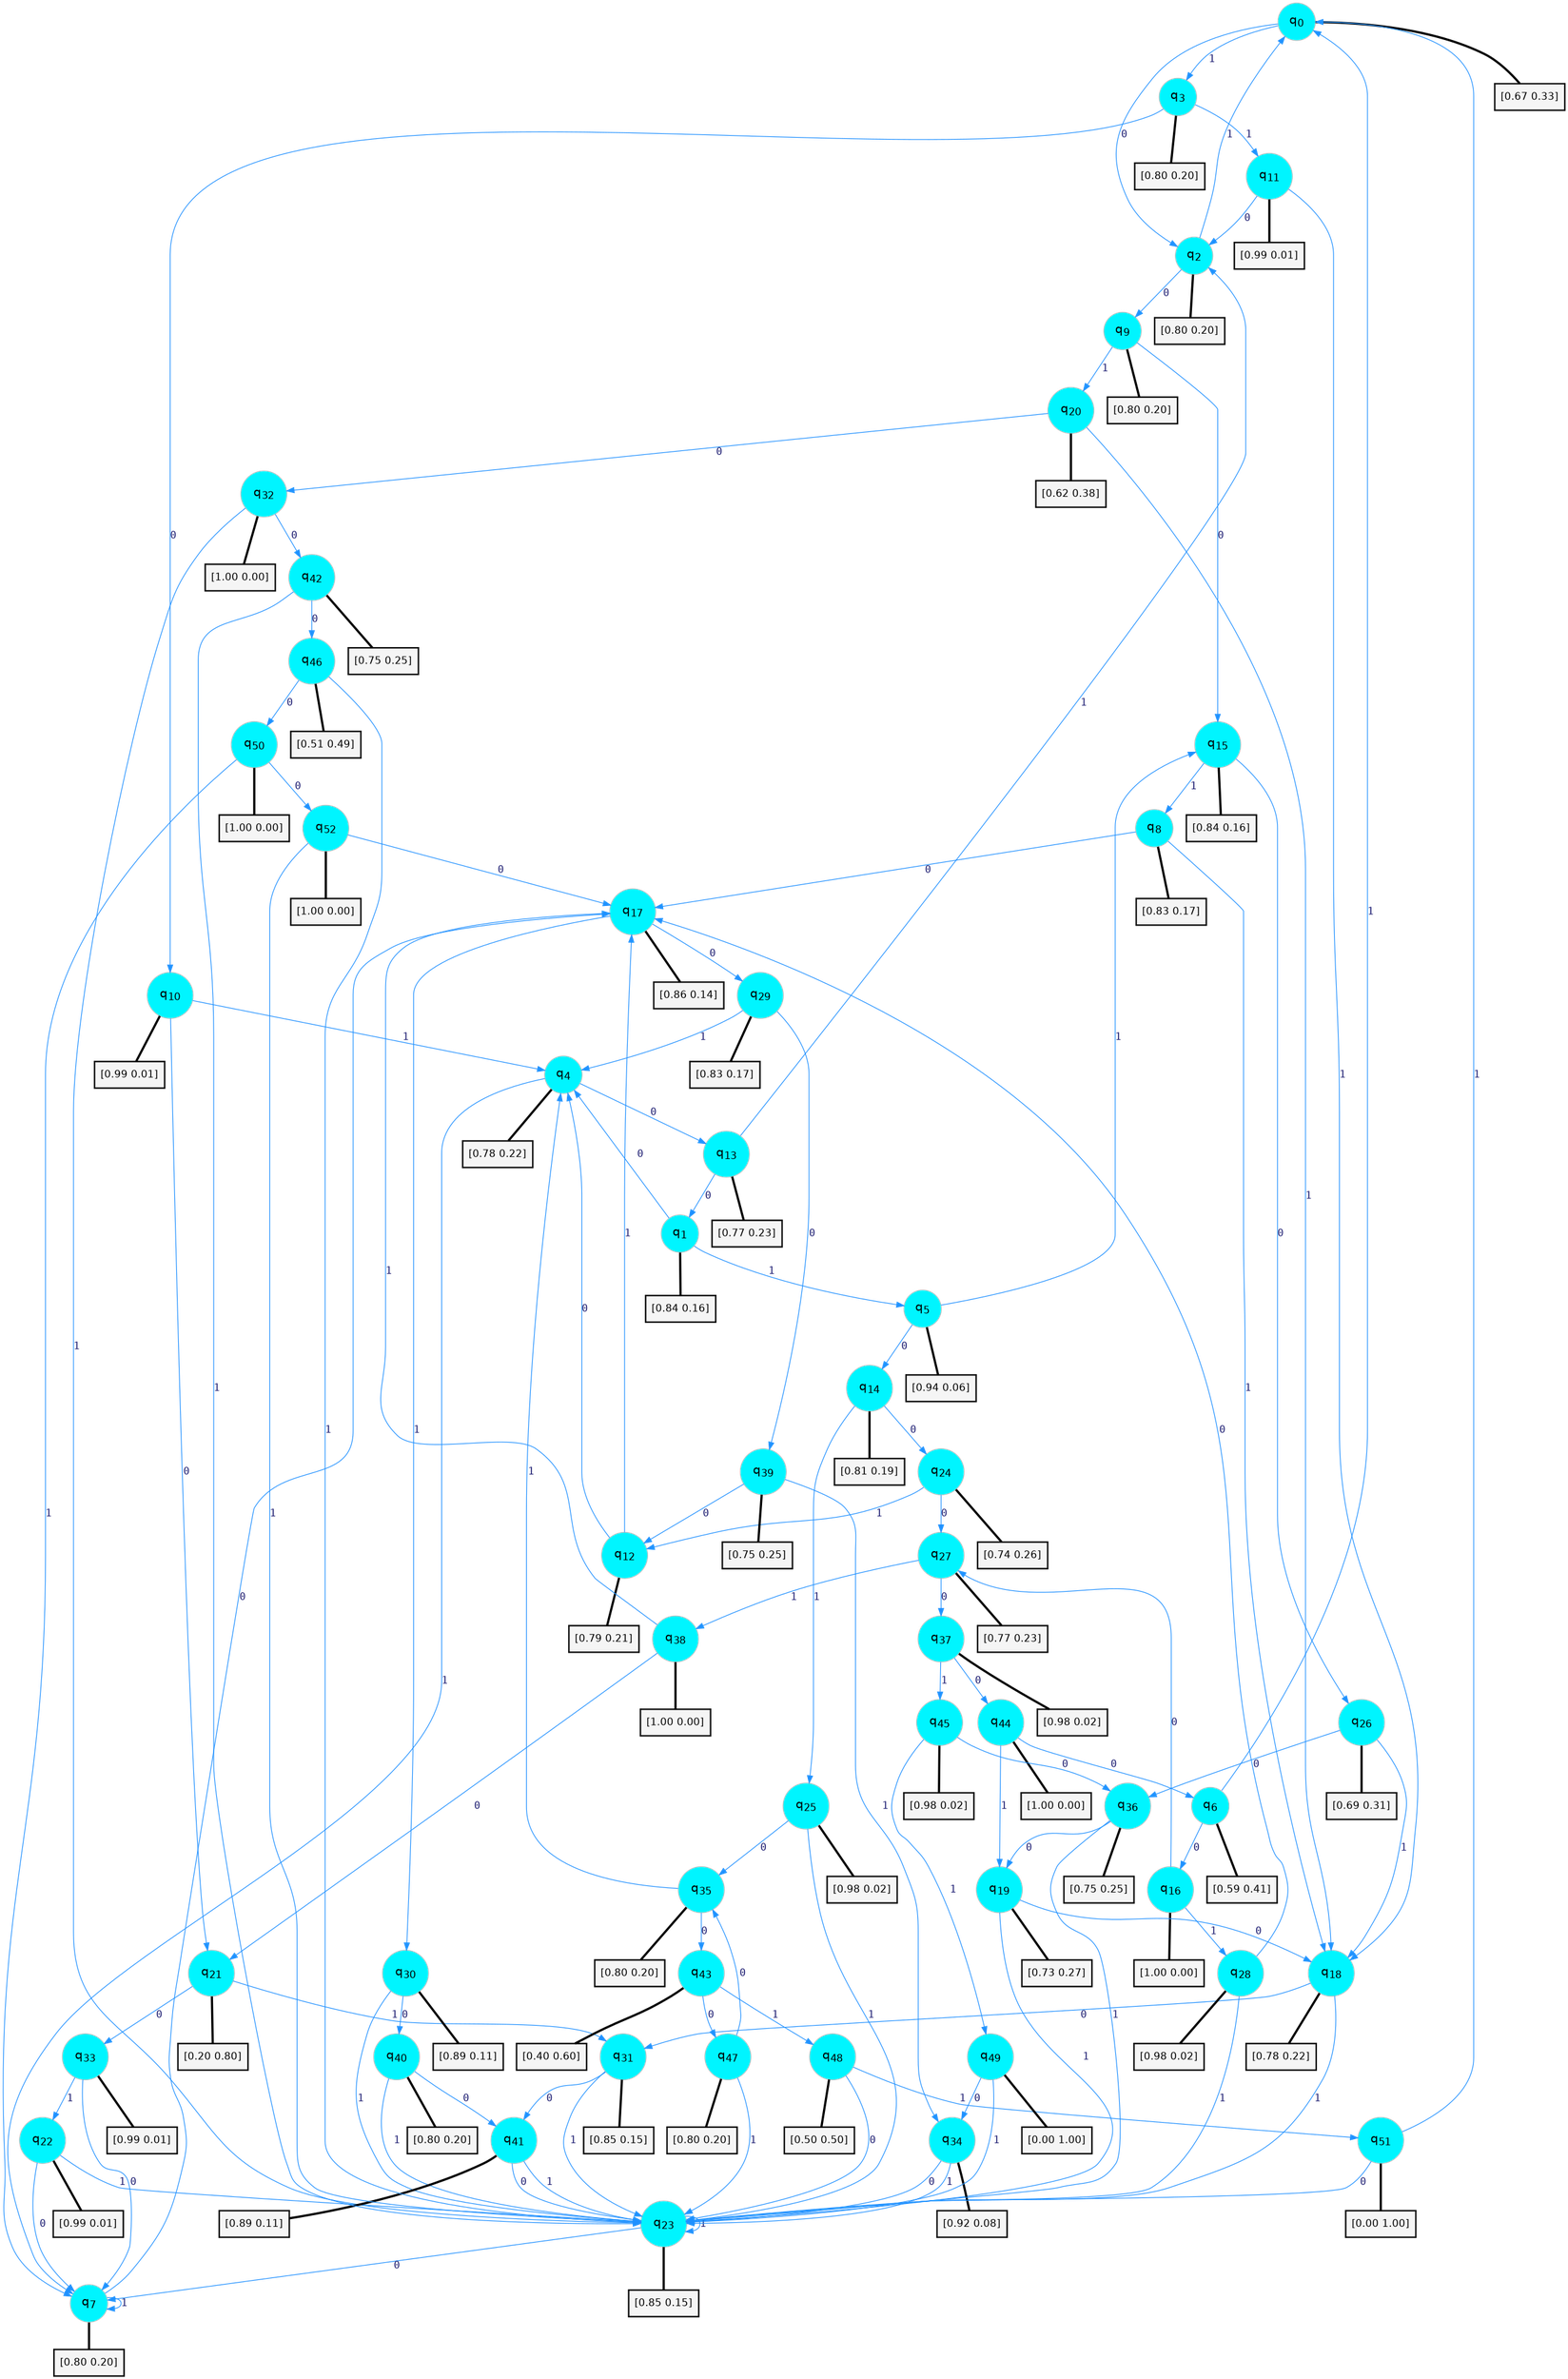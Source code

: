 digraph G {
graph [
bgcolor=transparent, dpi=300, rankdir=TD, size="40,25"];
node [
color=gray, fillcolor=turquoise1, fontcolor=black, fontname=Helvetica, fontsize=16, fontweight=bold, shape=circle, style=filled];
edge [
arrowsize=1, color=dodgerblue1, fontcolor=midnightblue, fontname=courier, fontweight=bold, penwidth=1, style=solid, weight=20];
0[label=<q<SUB>0</SUB>>];
1[label=<q<SUB>1</SUB>>];
2[label=<q<SUB>2</SUB>>];
3[label=<q<SUB>3</SUB>>];
4[label=<q<SUB>4</SUB>>];
5[label=<q<SUB>5</SUB>>];
6[label=<q<SUB>6</SUB>>];
7[label=<q<SUB>7</SUB>>];
8[label=<q<SUB>8</SUB>>];
9[label=<q<SUB>9</SUB>>];
10[label=<q<SUB>10</SUB>>];
11[label=<q<SUB>11</SUB>>];
12[label=<q<SUB>12</SUB>>];
13[label=<q<SUB>13</SUB>>];
14[label=<q<SUB>14</SUB>>];
15[label=<q<SUB>15</SUB>>];
16[label=<q<SUB>16</SUB>>];
17[label=<q<SUB>17</SUB>>];
18[label=<q<SUB>18</SUB>>];
19[label=<q<SUB>19</SUB>>];
20[label=<q<SUB>20</SUB>>];
21[label=<q<SUB>21</SUB>>];
22[label=<q<SUB>22</SUB>>];
23[label=<q<SUB>23</SUB>>];
24[label=<q<SUB>24</SUB>>];
25[label=<q<SUB>25</SUB>>];
26[label=<q<SUB>26</SUB>>];
27[label=<q<SUB>27</SUB>>];
28[label=<q<SUB>28</SUB>>];
29[label=<q<SUB>29</SUB>>];
30[label=<q<SUB>30</SUB>>];
31[label=<q<SUB>31</SUB>>];
32[label=<q<SUB>32</SUB>>];
33[label=<q<SUB>33</SUB>>];
34[label=<q<SUB>34</SUB>>];
35[label=<q<SUB>35</SUB>>];
36[label=<q<SUB>36</SUB>>];
37[label=<q<SUB>37</SUB>>];
38[label=<q<SUB>38</SUB>>];
39[label=<q<SUB>39</SUB>>];
40[label=<q<SUB>40</SUB>>];
41[label=<q<SUB>41</SUB>>];
42[label=<q<SUB>42</SUB>>];
43[label=<q<SUB>43</SUB>>];
44[label=<q<SUB>44</SUB>>];
45[label=<q<SUB>45</SUB>>];
46[label=<q<SUB>46</SUB>>];
47[label=<q<SUB>47</SUB>>];
48[label=<q<SUB>48</SUB>>];
49[label=<q<SUB>49</SUB>>];
50[label=<q<SUB>50</SUB>>];
51[label=<q<SUB>51</SUB>>];
52[label=<q<SUB>52</SUB>>];
53[label="[0.67 0.33]", shape=box,fontcolor=black, fontname=Helvetica, fontsize=14, penwidth=2, fillcolor=whitesmoke,color=black];
54[label="[0.84 0.16]", shape=box,fontcolor=black, fontname=Helvetica, fontsize=14, penwidth=2, fillcolor=whitesmoke,color=black];
55[label="[0.80 0.20]", shape=box,fontcolor=black, fontname=Helvetica, fontsize=14, penwidth=2, fillcolor=whitesmoke,color=black];
56[label="[0.80 0.20]", shape=box,fontcolor=black, fontname=Helvetica, fontsize=14, penwidth=2, fillcolor=whitesmoke,color=black];
57[label="[0.78 0.22]", shape=box,fontcolor=black, fontname=Helvetica, fontsize=14, penwidth=2, fillcolor=whitesmoke,color=black];
58[label="[0.94 0.06]", shape=box,fontcolor=black, fontname=Helvetica, fontsize=14, penwidth=2, fillcolor=whitesmoke,color=black];
59[label="[0.59 0.41]", shape=box,fontcolor=black, fontname=Helvetica, fontsize=14, penwidth=2, fillcolor=whitesmoke,color=black];
60[label="[0.80 0.20]", shape=box,fontcolor=black, fontname=Helvetica, fontsize=14, penwidth=2, fillcolor=whitesmoke,color=black];
61[label="[0.83 0.17]", shape=box,fontcolor=black, fontname=Helvetica, fontsize=14, penwidth=2, fillcolor=whitesmoke,color=black];
62[label="[0.80 0.20]", shape=box,fontcolor=black, fontname=Helvetica, fontsize=14, penwidth=2, fillcolor=whitesmoke,color=black];
63[label="[0.99 0.01]", shape=box,fontcolor=black, fontname=Helvetica, fontsize=14, penwidth=2, fillcolor=whitesmoke,color=black];
64[label="[0.99 0.01]", shape=box,fontcolor=black, fontname=Helvetica, fontsize=14, penwidth=2, fillcolor=whitesmoke,color=black];
65[label="[0.79 0.21]", shape=box,fontcolor=black, fontname=Helvetica, fontsize=14, penwidth=2, fillcolor=whitesmoke,color=black];
66[label="[0.77 0.23]", shape=box,fontcolor=black, fontname=Helvetica, fontsize=14, penwidth=2, fillcolor=whitesmoke,color=black];
67[label="[0.81 0.19]", shape=box,fontcolor=black, fontname=Helvetica, fontsize=14, penwidth=2, fillcolor=whitesmoke,color=black];
68[label="[0.84 0.16]", shape=box,fontcolor=black, fontname=Helvetica, fontsize=14, penwidth=2, fillcolor=whitesmoke,color=black];
69[label="[1.00 0.00]", shape=box,fontcolor=black, fontname=Helvetica, fontsize=14, penwidth=2, fillcolor=whitesmoke,color=black];
70[label="[0.86 0.14]", shape=box,fontcolor=black, fontname=Helvetica, fontsize=14, penwidth=2, fillcolor=whitesmoke,color=black];
71[label="[0.78 0.22]", shape=box,fontcolor=black, fontname=Helvetica, fontsize=14, penwidth=2, fillcolor=whitesmoke,color=black];
72[label="[0.73 0.27]", shape=box,fontcolor=black, fontname=Helvetica, fontsize=14, penwidth=2, fillcolor=whitesmoke,color=black];
73[label="[0.62 0.38]", shape=box,fontcolor=black, fontname=Helvetica, fontsize=14, penwidth=2, fillcolor=whitesmoke,color=black];
74[label="[0.20 0.80]", shape=box,fontcolor=black, fontname=Helvetica, fontsize=14, penwidth=2, fillcolor=whitesmoke,color=black];
75[label="[0.99 0.01]", shape=box,fontcolor=black, fontname=Helvetica, fontsize=14, penwidth=2, fillcolor=whitesmoke,color=black];
76[label="[0.85 0.15]", shape=box,fontcolor=black, fontname=Helvetica, fontsize=14, penwidth=2, fillcolor=whitesmoke,color=black];
77[label="[0.74 0.26]", shape=box,fontcolor=black, fontname=Helvetica, fontsize=14, penwidth=2, fillcolor=whitesmoke,color=black];
78[label="[0.98 0.02]", shape=box,fontcolor=black, fontname=Helvetica, fontsize=14, penwidth=2, fillcolor=whitesmoke,color=black];
79[label="[0.69 0.31]", shape=box,fontcolor=black, fontname=Helvetica, fontsize=14, penwidth=2, fillcolor=whitesmoke,color=black];
80[label="[0.77 0.23]", shape=box,fontcolor=black, fontname=Helvetica, fontsize=14, penwidth=2, fillcolor=whitesmoke,color=black];
81[label="[0.98 0.02]", shape=box,fontcolor=black, fontname=Helvetica, fontsize=14, penwidth=2, fillcolor=whitesmoke,color=black];
82[label="[0.83 0.17]", shape=box,fontcolor=black, fontname=Helvetica, fontsize=14, penwidth=2, fillcolor=whitesmoke,color=black];
83[label="[0.89 0.11]", shape=box,fontcolor=black, fontname=Helvetica, fontsize=14, penwidth=2, fillcolor=whitesmoke,color=black];
84[label="[0.85 0.15]", shape=box,fontcolor=black, fontname=Helvetica, fontsize=14, penwidth=2, fillcolor=whitesmoke,color=black];
85[label="[1.00 0.00]", shape=box,fontcolor=black, fontname=Helvetica, fontsize=14, penwidth=2, fillcolor=whitesmoke,color=black];
86[label="[0.99 0.01]", shape=box,fontcolor=black, fontname=Helvetica, fontsize=14, penwidth=2, fillcolor=whitesmoke,color=black];
87[label="[0.92 0.08]", shape=box,fontcolor=black, fontname=Helvetica, fontsize=14, penwidth=2, fillcolor=whitesmoke,color=black];
88[label="[0.80 0.20]", shape=box,fontcolor=black, fontname=Helvetica, fontsize=14, penwidth=2, fillcolor=whitesmoke,color=black];
89[label="[0.75 0.25]", shape=box,fontcolor=black, fontname=Helvetica, fontsize=14, penwidth=2, fillcolor=whitesmoke,color=black];
90[label="[0.98 0.02]", shape=box,fontcolor=black, fontname=Helvetica, fontsize=14, penwidth=2, fillcolor=whitesmoke,color=black];
91[label="[1.00 0.00]", shape=box,fontcolor=black, fontname=Helvetica, fontsize=14, penwidth=2, fillcolor=whitesmoke,color=black];
92[label="[0.75 0.25]", shape=box,fontcolor=black, fontname=Helvetica, fontsize=14, penwidth=2, fillcolor=whitesmoke,color=black];
93[label="[0.80 0.20]", shape=box,fontcolor=black, fontname=Helvetica, fontsize=14, penwidth=2, fillcolor=whitesmoke,color=black];
94[label="[0.89 0.11]", shape=box,fontcolor=black, fontname=Helvetica, fontsize=14, penwidth=2, fillcolor=whitesmoke,color=black];
95[label="[0.75 0.25]", shape=box,fontcolor=black, fontname=Helvetica, fontsize=14, penwidth=2, fillcolor=whitesmoke,color=black];
96[label="[0.40 0.60]", shape=box,fontcolor=black, fontname=Helvetica, fontsize=14, penwidth=2, fillcolor=whitesmoke,color=black];
97[label="[1.00 0.00]", shape=box,fontcolor=black, fontname=Helvetica, fontsize=14, penwidth=2, fillcolor=whitesmoke,color=black];
98[label="[0.98 0.02]", shape=box,fontcolor=black, fontname=Helvetica, fontsize=14, penwidth=2, fillcolor=whitesmoke,color=black];
99[label="[0.51 0.49]", shape=box,fontcolor=black, fontname=Helvetica, fontsize=14, penwidth=2, fillcolor=whitesmoke,color=black];
100[label="[0.80 0.20]", shape=box,fontcolor=black, fontname=Helvetica, fontsize=14, penwidth=2, fillcolor=whitesmoke,color=black];
101[label="[0.50 0.50]", shape=box,fontcolor=black, fontname=Helvetica, fontsize=14, penwidth=2, fillcolor=whitesmoke,color=black];
102[label="[0.00 1.00]", shape=box,fontcolor=black, fontname=Helvetica, fontsize=14, penwidth=2, fillcolor=whitesmoke,color=black];
103[label="[1.00 0.00]", shape=box,fontcolor=black, fontname=Helvetica, fontsize=14, penwidth=2, fillcolor=whitesmoke,color=black];
104[label="[0.00 1.00]", shape=box,fontcolor=black, fontname=Helvetica, fontsize=14, penwidth=2, fillcolor=whitesmoke,color=black];
105[label="[1.00 0.00]", shape=box,fontcolor=black, fontname=Helvetica, fontsize=14, penwidth=2, fillcolor=whitesmoke,color=black];
0->2 [label=0];
0->3 [label=1];
0->53 [arrowhead=none, penwidth=3,color=black];
1->4 [label=0];
1->5 [label=1];
1->54 [arrowhead=none, penwidth=3,color=black];
2->9 [label=0];
2->0 [label=1];
2->55 [arrowhead=none, penwidth=3,color=black];
3->10 [label=0];
3->11 [label=1];
3->56 [arrowhead=none, penwidth=3,color=black];
4->13 [label=0];
4->7 [label=1];
4->57 [arrowhead=none, penwidth=3,color=black];
5->14 [label=0];
5->15 [label=1];
5->58 [arrowhead=none, penwidth=3,color=black];
6->16 [label=0];
6->0 [label=1];
6->59 [arrowhead=none, penwidth=3,color=black];
7->17 [label=0];
7->7 [label=1];
7->60 [arrowhead=none, penwidth=3,color=black];
8->17 [label=0];
8->18 [label=1];
8->61 [arrowhead=none, penwidth=3,color=black];
9->15 [label=0];
9->20 [label=1];
9->62 [arrowhead=none, penwidth=3,color=black];
10->21 [label=0];
10->4 [label=1];
10->63 [arrowhead=none, penwidth=3,color=black];
11->2 [label=0];
11->18 [label=1];
11->64 [arrowhead=none, penwidth=3,color=black];
12->4 [label=0];
12->17 [label=1];
12->65 [arrowhead=none, penwidth=3,color=black];
13->1 [label=0];
13->2 [label=1];
13->66 [arrowhead=none, penwidth=3,color=black];
14->24 [label=0];
14->25 [label=1];
14->67 [arrowhead=none, penwidth=3,color=black];
15->26 [label=0];
15->8 [label=1];
15->68 [arrowhead=none, penwidth=3,color=black];
16->27 [label=0];
16->28 [label=1];
16->69 [arrowhead=none, penwidth=3,color=black];
17->29 [label=0];
17->30 [label=1];
17->70 [arrowhead=none, penwidth=3,color=black];
18->31 [label=0];
18->23 [label=1];
18->71 [arrowhead=none, penwidth=3,color=black];
19->18 [label=0];
19->23 [label=1];
19->72 [arrowhead=none, penwidth=3,color=black];
20->32 [label=0];
20->18 [label=1];
20->73 [arrowhead=none, penwidth=3,color=black];
21->33 [label=0];
21->31 [label=1];
21->74 [arrowhead=none, penwidth=3,color=black];
22->7 [label=0];
22->23 [label=1];
22->75 [arrowhead=none, penwidth=3,color=black];
23->7 [label=0];
23->23 [label=1];
23->76 [arrowhead=none, penwidth=3,color=black];
24->27 [label=0];
24->12 [label=1];
24->77 [arrowhead=none, penwidth=3,color=black];
25->35 [label=0];
25->23 [label=1];
25->78 [arrowhead=none, penwidth=3,color=black];
26->36 [label=0];
26->18 [label=1];
26->79 [arrowhead=none, penwidth=3,color=black];
27->37 [label=0];
27->38 [label=1];
27->80 [arrowhead=none, penwidth=3,color=black];
28->17 [label=0];
28->23 [label=1];
28->81 [arrowhead=none, penwidth=3,color=black];
29->39 [label=0];
29->4 [label=1];
29->82 [arrowhead=none, penwidth=3,color=black];
30->40 [label=0];
30->23 [label=1];
30->83 [arrowhead=none, penwidth=3,color=black];
31->41 [label=0];
31->23 [label=1];
31->84 [arrowhead=none, penwidth=3,color=black];
32->42 [label=0];
32->23 [label=1];
32->85 [arrowhead=none, penwidth=3,color=black];
33->7 [label=0];
33->22 [label=1];
33->86 [arrowhead=none, penwidth=3,color=black];
34->23 [label=0];
34->23 [label=1];
34->87 [arrowhead=none, penwidth=3,color=black];
35->43 [label=0];
35->4 [label=1];
35->88 [arrowhead=none, penwidth=3,color=black];
36->19 [label=0];
36->23 [label=1];
36->89 [arrowhead=none, penwidth=3,color=black];
37->44 [label=0];
37->45 [label=1];
37->90 [arrowhead=none, penwidth=3,color=black];
38->21 [label=0];
38->17 [label=1];
38->91 [arrowhead=none, penwidth=3,color=black];
39->12 [label=0];
39->34 [label=1];
39->92 [arrowhead=none, penwidth=3,color=black];
40->41 [label=0];
40->23 [label=1];
40->93 [arrowhead=none, penwidth=3,color=black];
41->23 [label=0];
41->23 [label=1];
41->94 [arrowhead=none, penwidth=3,color=black];
42->46 [label=0];
42->23 [label=1];
42->95 [arrowhead=none, penwidth=3,color=black];
43->47 [label=0];
43->48 [label=1];
43->96 [arrowhead=none, penwidth=3,color=black];
44->6 [label=0];
44->19 [label=1];
44->97 [arrowhead=none, penwidth=3,color=black];
45->36 [label=0];
45->49 [label=1];
45->98 [arrowhead=none, penwidth=3,color=black];
46->50 [label=0];
46->23 [label=1];
46->99 [arrowhead=none, penwidth=3,color=black];
47->35 [label=0];
47->23 [label=1];
47->100 [arrowhead=none, penwidth=3,color=black];
48->23 [label=0];
48->51 [label=1];
48->101 [arrowhead=none, penwidth=3,color=black];
49->34 [label=0];
49->23 [label=1];
49->102 [arrowhead=none, penwidth=3,color=black];
50->52 [label=0];
50->7 [label=1];
50->103 [arrowhead=none, penwidth=3,color=black];
51->23 [label=0];
51->0 [label=1];
51->104 [arrowhead=none, penwidth=3,color=black];
52->17 [label=0];
52->23 [label=1];
52->105 [arrowhead=none, penwidth=3,color=black];
}
